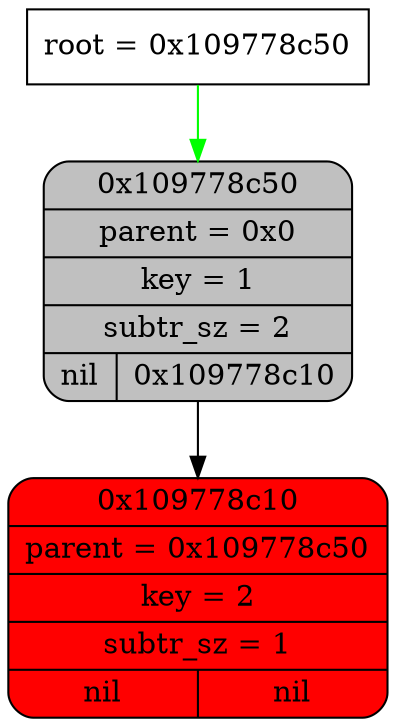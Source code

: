 digraph
{
    node_info[shape = record, label = "{root = 0x109778c50}"];

    node_info->node_0x109778c50 [color = "green"];
    node_0x109778c50[shape = Mrecord, label = "{{0x109778c50} | {parent =  0x0} | {key = 1} | {subtr_sz = 2} | {nil | 0x109778c10}}",
 style="filled", fillcolor="grey"];
    node_0x109778c10[shape = Mrecord, label = "{{0x109778c10} | {parent =  0x109778c50} | {key = 2} | {subtr_sz = 1} | {nil | nil}}",
 style="filled", fillcolor="red"];
    node_0x109778c50->node_0x109778c10

}